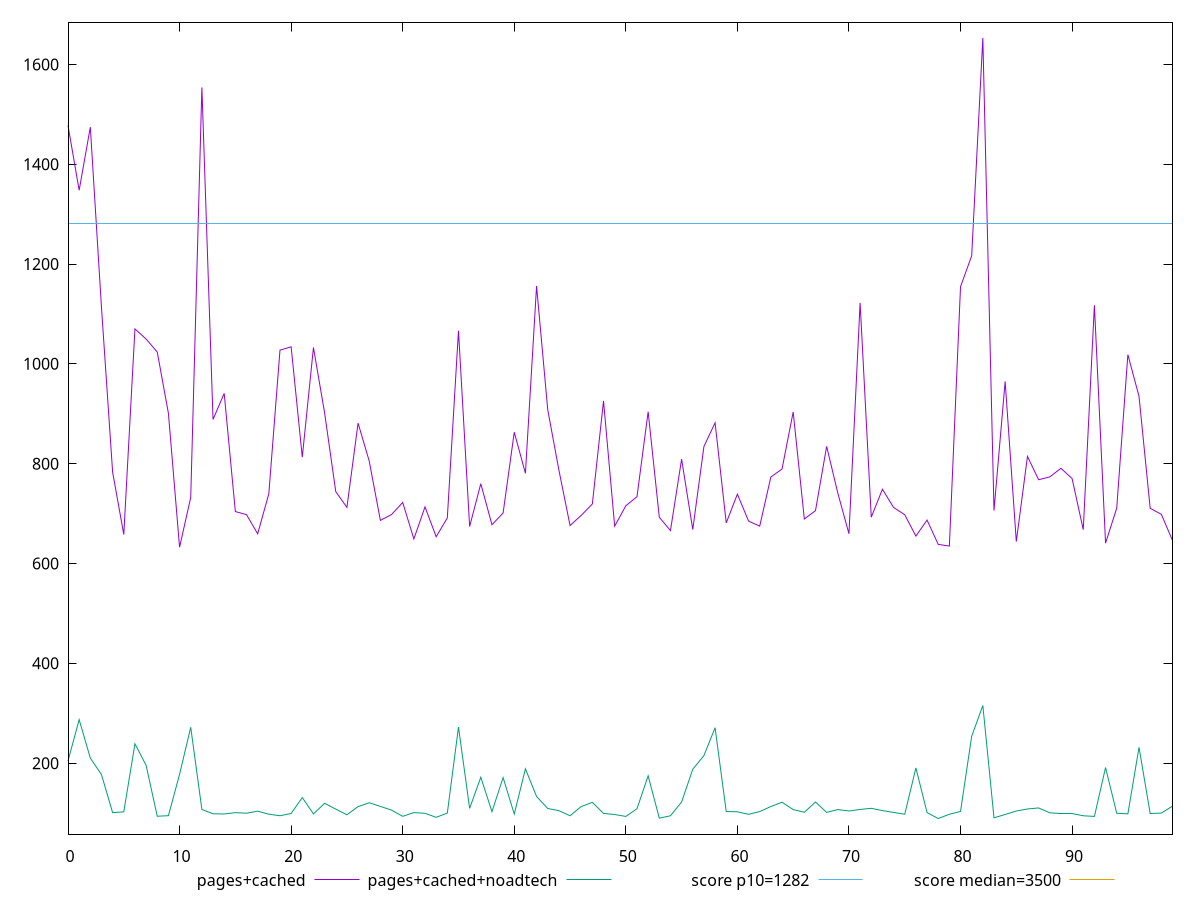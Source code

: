reset

$pagesCached <<EOF
0 1477.5559999999991
1 1347.8399999999995
2 1474.3039999999996
3 1113.2439999999992
4 782.9800000000002
5 658.0960000000003
6 1070.0359999999998
7 1049.7199999999998
8 1023.6999999999989
9 900.9599999999997
10 632.6600000000003
11 732.2520000000002
12 1553.9199999999992
13 888.6120000000001
14 940.8959999999998
15 704.0600000000002
16 697.8760000000005
17 659.5360000000001
18 739.5160000000003
19 1027.4920000000002
20 1034.1760000000004
21 813.12
22 1032.7039999999995
23 901.8320000000003
24 744.0440000000002
25 712.4080000000002
26 881.2919999999998
27 805.1320000000004
28 686.3680000000003
29 698.0920000000006
30 722.3040000000005
31 649.1880000000001
32 713.4320000000002
33 653.5800000000007
34 691.2800000000001
35 1066.3639999999991
36 674.0520000000004
37 759.9120000000006
38 677.6720000000003
39 701.1080000000003
40 863.0360000000003
41 780.7240000000004
42 1155.8799999999997
43 908.1520000000002
44 787.1840000000004
45 676.1080000000006
46 696.3440000000003
47 719.356
48 925.8080000000003
49 674.7520000000004
50 715.6720000000003
51 733.8360000000004
52 904.0960000000003
53 692.688
54 665.884
55 809.0280000000002
56 668.0479999999999
57 834.4
58 881.9760000000003
59 681.2760000000005
60 738.9839999999999
61 684.9680000000002
62 674.8560000000002
63 773.3520000000001
64 789.2200000000003
65 903.6160000000003
66 689.1520000000003
67 705.8720000000003
68 834.6320000000003
69 741.0520000000004
70 659.6080000000002
71 1122.1800000000005
72 692.7400000000002
73 748.7560000000003
74 712.2400000000005
75 697.7320000000003
76 654.8759999999999
77 687.0000000000001
78 638.2680000000004
79 634.9520000000003
80 1154.5560000000005
81 1216.612
82 1653.0879999999997
83 706.0520000000002
84 964.7880000000005
85 643.9800000000001
86 814.5960000000005
87 767.8200000000002
88 773.5040000000006
89 790.7920000000003
90 770.2000000000003
91 667.8120000000001
92 1117.5360000000005
93 640.8160000000003
94 710.8360000000002
95 1018.456
96 934.7920000000001
97 710.636
98 698.4920000000002
99 646.2040000000002
EOF

$pagesCachedNoadtech <<EOF
0 204.47200000000007
1 287.09999999999997
2 210.108
3 177.06800000000004
4 100.76800000000003
5 102.416
6 238.69199999999998
7 195.68
8 93.59199999999998
9 94.72000000000001
10 177.528
11 271.856
12 107.196
13 98.54400000000001
14 98.10800000000003
15 100.78
16 99.69999999999999
17 103.72799999999997
18 97.73199999999999
19 94.572
20 99.152
21 130.948
22 98.348
23 119.524
24 107.924
25 96.512
26 112.86800000000002
27 120.62800000000001
28 113.21600000000002
29 105.95199999999997
30 93.43600000000002
31 100.86400000000002
32 99.44799999999998
33 91.43200000000002
34 99.94399999999999
35 272.3
36 109.36800000000001
37 171.78399999999996
38 102.71600000000001
39 171.00400000000002
40 97.97199999999998
41 188.56800000000004
42 133.14399999999995
43 109.14
44 104.75199999999998
45 94.54
46 113.008
47 121.464
48 99.256
49 97.096
50 93.19200000000001
51 108.66399999999997
52 174.52000000000004
53 89.808
54 94.524
55 122.1
56 187.81599999999992
57 215.12400000000002
58 270.932
59 103.03200000000001
60 102.50800000000001
61 97.40399999999998
62 102.94
63 113.012
64 121.71599999999997
65 106.96
66 101.536
67 122.048
68 101.26
69 106.96800000000002
70 104.12
71 107.17600000000002
72 109.48399999999998
73 104.852
74 101.24799999999996
75 97.57200000000002
76 190.41999999999996
77 100.86799999999998
78 89.024
79 97.53999999999999
80 103.27999999999999
81 253.81599999999992
82 315.516
83 90.432
84 97.04000000000002
85 104.06799999999998
86 108.13199999999998
87 110.22400000000002
88 100.46399999999997
89 99.01599999999996
90 99.00800000000004
91 94.51599999999999
92 93.25199999999998
93 191.18399999999997
94 99.584
95 98.39599999999997
96 231.64
97 98.99600000000001
98 99.95200000000003
99 113.86
EOF

set key outside below
set xrange [0:99]
set yrange [57.742720000000006:1684.3692799999997]
set trange [57.742720000000006:1684.3692799999997]
set terminal svg size 640, 520 enhanced background rgb 'white'
set output "report_00019_2021-02-10T18-14-37.922Z//bootup-time/comparison/line/1_vs_2.svg"

plot $pagesCached title "pages+cached" with line, \
     $pagesCachedNoadtech title "pages+cached+noadtech" with line, \
     1282 title "score p10=1282", \
     3500 title "score median=3500"

reset
